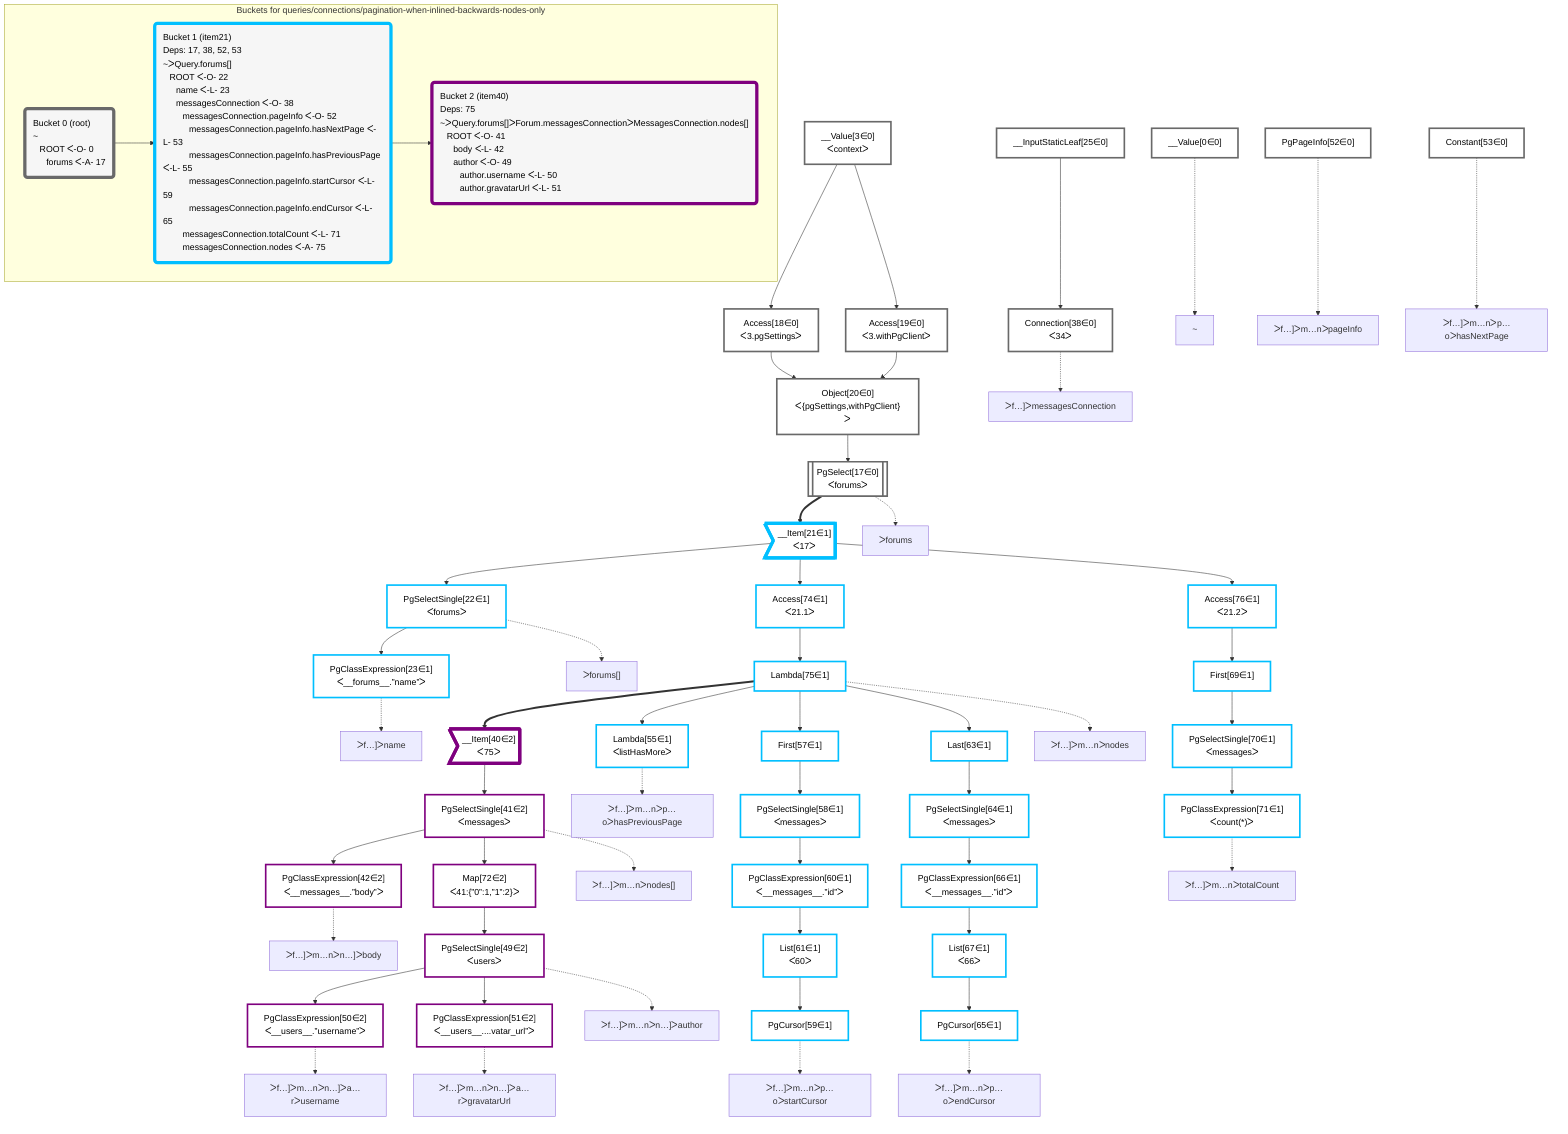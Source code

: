 graph TD
    classDef path fill:#eee,stroke:#000,color:#000
    classDef plan fill:#fff,stroke-width:3px,color:#000
    classDef itemplan fill:#fff,stroke-width:6px,color:#000
    classDef sideeffectplan fill:#f00,stroke-width:6px,color:#000
    classDef bucket fill:#f6f6f6,color:#000,stroke-width:6px,text-align:left


    %% define plans
    __Value0["__Value[0∈0]"]:::plan
    __Value3["__Value[3∈0]<br />ᐸcontextᐳ"]:::plan
    Access18["Access[18∈0]<br />ᐸ3.pgSettingsᐳ"]:::plan
    Access19["Access[19∈0]<br />ᐸ3.withPgClientᐳ"]:::plan
    Object20["Object[20∈0]<br />ᐸ{pgSettings,withPgClient}ᐳ"]:::plan
    PgSelect17[["PgSelect[17∈0]<br />ᐸforumsᐳ"]]:::plan
    __Item21>"__Item[21∈1]<br />ᐸ17ᐳ"]:::itemplan
    PgSelectSingle22["PgSelectSingle[22∈1]<br />ᐸforumsᐳ"]:::plan
    PgClassExpression23["PgClassExpression[23∈1]<br />ᐸ__forums__.”name”ᐳ"]:::plan
    __InputStaticLeaf25["__InputStaticLeaf[25∈0]"]:::plan
    Connection38["Connection[38∈0]<br />ᐸ34ᐳ"]:::plan
    Access74["Access[74∈1]<br />ᐸ21.1ᐳ"]:::plan
    Lambda75["Lambda[75∈1]"]:::plan
    __Item40>"__Item[40∈2]<br />ᐸ75ᐳ"]:::itemplan
    PgSelectSingle41["PgSelectSingle[41∈2]<br />ᐸmessagesᐳ"]:::plan
    PgClassExpression42["PgClassExpression[42∈2]<br />ᐸ__messages__.”body”ᐳ"]:::plan
    Map72["Map[72∈2]<br />ᐸ41:{”0”:1,”1”:2}ᐳ"]:::plan
    PgSelectSingle49["PgSelectSingle[49∈2]<br />ᐸusersᐳ"]:::plan
    PgClassExpression50["PgClassExpression[50∈2]<br />ᐸ__users__.”username”ᐳ"]:::plan
    PgClassExpression51["PgClassExpression[51∈2]<br />ᐸ__users__....vatar_url”ᐳ"]:::plan
    PgPageInfo52["PgPageInfo[52∈0]"]:::plan
    Constant53["Constant[53∈0]"]:::plan
    Lambda55["Lambda[55∈1]<br />ᐸlistHasMoreᐳ"]:::plan
    First57["First[57∈1]"]:::plan
    PgSelectSingle58["PgSelectSingle[58∈1]<br />ᐸmessagesᐳ"]:::plan
    PgClassExpression60["PgClassExpression[60∈1]<br />ᐸ__messages__.”id”ᐳ"]:::plan
    List61["List[61∈1]<br />ᐸ60ᐳ"]:::plan
    PgCursor59["PgCursor[59∈1]"]:::plan
    Last63["Last[63∈1]"]:::plan
    PgSelectSingle64["PgSelectSingle[64∈1]<br />ᐸmessagesᐳ"]:::plan
    PgClassExpression66["PgClassExpression[66∈1]<br />ᐸ__messages__.”id”ᐳ"]:::plan
    List67["List[67∈1]<br />ᐸ66ᐳ"]:::plan
    PgCursor65["PgCursor[65∈1]"]:::plan
    Access76["Access[76∈1]<br />ᐸ21.2ᐳ"]:::plan
    First69["First[69∈1]"]:::plan
    PgSelectSingle70["PgSelectSingle[70∈1]<br />ᐸmessagesᐳ"]:::plan
    PgClassExpression71["PgClassExpression[71∈1]<br />ᐸcount(*)ᐳ"]:::plan

    %% plan dependencies
    __Value3 --> Access18
    __Value3 --> Access19
    Access18 & Access19 --> Object20
    Object20 --> PgSelect17
    PgSelect17 ==> __Item21
    __Item21 --> PgSelectSingle22
    PgSelectSingle22 --> PgClassExpression23
    __InputStaticLeaf25 --> Connection38
    __Item21 --> Access74
    Access74 --> Lambda75
    Lambda75 ==> __Item40
    __Item40 --> PgSelectSingle41
    PgSelectSingle41 --> PgClassExpression42
    PgSelectSingle41 --> Map72
    Map72 --> PgSelectSingle49
    PgSelectSingle49 --> PgClassExpression50
    PgSelectSingle49 --> PgClassExpression51
    Lambda75 --> Lambda55
    Lambda75 --> First57
    First57 --> PgSelectSingle58
    PgSelectSingle58 --> PgClassExpression60
    PgClassExpression60 --> List61
    List61 --> PgCursor59
    Lambda75 --> Last63
    Last63 --> PgSelectSingle64
    PgSelectSingle64 --> PgClassExpression66
    PgClassExpression66 --> List67
    List67 --> PgCursor65
    __Item21 --> Access76
    Access76 --> First69
    First69 --> PgSelectSingle70
    PgSelectSingle70 --> PgClassExpression71

    %% plan-to-path relationships
    P0["~"]
    __Value0 -.-> P0
    P17["ᐳforums"]
    PgSelect17 -.-> P17
    P22["ᐳforums[]"]
    PgSelectSingle22 -.-> P22
    P23["ᐳf…]ᐳname"]
    PgClassExpression23 -.-> P23
    P38["ᐳf…]ᐳmessagesConnection"]
    Connection38 -.-> P38
    P41["ᐳf…]ᐳm…nᐳnodes[]"]
    PgSelectSingle41 -.-> P41
    P42["ᐳf…]ᐳm…nᐳn…]ᐳbody"]
    PgClassExpression42 -.-> P42
    P49["ᐳf…]ᐳm…nᐳn…]ᐳauthor"]
    PgSelectSingle49 -.-> P49
    P50["ᐳf…]ᐳm…nᐳn…]ᐳa…rᐳusername"]
    PgClassExpression50 -.-> P50
    P51["ᐳf…]ᐳm…nᐳn…]ᐳa…rᐳgravatarUrl"]
    PgClassExpression51 -.-> P51
    P52["ᐳf…]ᐳm…nᐳpageInfo"]
    PgPageInfo52 -.-> P52
    P53["ᐳf…]ᐳm…nᐳp…oᐳhasNextPage"]
    Constant53 -.-> P53
    P55["ᐳf…]ᐳm…nᐳp…oᐳhasPreviousPage"]
    Lambda55 -.-> P55
    P59["ᐳf…]ᐳm…nᐳp…oᐳstartCursor"]
    PgCursor59 -.-> P59
    P65["ᐳf…]ᐳm…nᐳp…oᐳendCursor"]
    PgCursor65 -.-> P65
    P71["ᐳf…]ᐳm…nᐳtotalCount"]
    PgClassExpression71 -.-> P71
    P75["ᐳf…]ᐳm…nᐳnodes"]
    Lambda75 -.-> P75

    subgraph "Buckets for queries/connections/pagination-when-inlined-backwards-nodes-only"
    Bucket0("Bucket 0 (root)<br />~<br />⠀ROOT ᐸ-O- 0<br />⠀⠀forums ᐸ-A- 17"):::bucket
    classDef bucket0 stroke:#696969
    class Bucket0,__Value0,__Value3,PgSelect17,Access18,Access19,Object20,__InputStaticLeaf25,Connection38,PgPageInfo52,Constant53 bucket0
    Bucket1("Bucket 1 (item21)<br />Deps: 17, 38, 52, 53<br />~ᐳQuery.forums[]<br />⠀ROOT ᐸ-O- 22<br />⠀⠀name ᐸ-L- 23<br />⠀⠀messagesConnection ᐸ-O- 38<br />⠀⠀⠀messagesConnection.pageInfo ᐸ-O- 52<br />⠀⠀⠀⠀messagesConnection.pageInfo.hasNextPage ᐸ-L- 53<br />⠀⠀⠀⠀messagesConnection.pageInfo.hasPreviousPage ᐸ-L- 55<br />⠀⠀⠀⠀messagesConnection.pageInfo.startCursor ᐸ-L- 59<br />⠀⠀⠀⠀messagesConnection.pageInfo.endCursor ᐸ-L- 65<br />⠀⠀⠀messagesConnection.totalCount ᐸ-L- 71<br />⠀⠀⠀messagesConnection.nodes ᐸ-A- 75"):::bucket
    classDef bucket1 stroke:#00bfff
    class Bucket1,__Item21,PgSelectSingle22,PgClassExpression23,Lambda55,First57,PgSelectSingle58,PgCursor59,PgClassExpression60,List61,Last63,PgSelectSingle64,PgCursor65,PgClassExpression66,List67,First69,PgSelectSingle70,PgClassExpression71,Access74,Lambda75,Access76 bucket1
    Bucket2("Bucket 2 (item40)<br />Deps: 75<br />~ᐳQuery.forums[]ᐳForum.messagesConnectionᐳMessagesConnection.nodes[]<br />⠀ROOT ᐸ-O- 41<br />⠀⠀body ᐸ-L- 42<br />⠀⠀author ᐸ-O- 49<br />⠀⠀⠀author.username ᐸ-L- 50<br />⠀⠀⠀author.gravatarUrl ᐸ-L- 51"):::bucket
    classDef bucket2 stroke:#7f007f
    class Bucket2,__Item40,PgSelectSingle41,PgClassExpression42,PgSelectSingle49,PgClassExpression50,PgClassExpression51,Map72 bucket2
    Bucket0 --> Bucket1
    Bucket1 --> Bucket2
    end